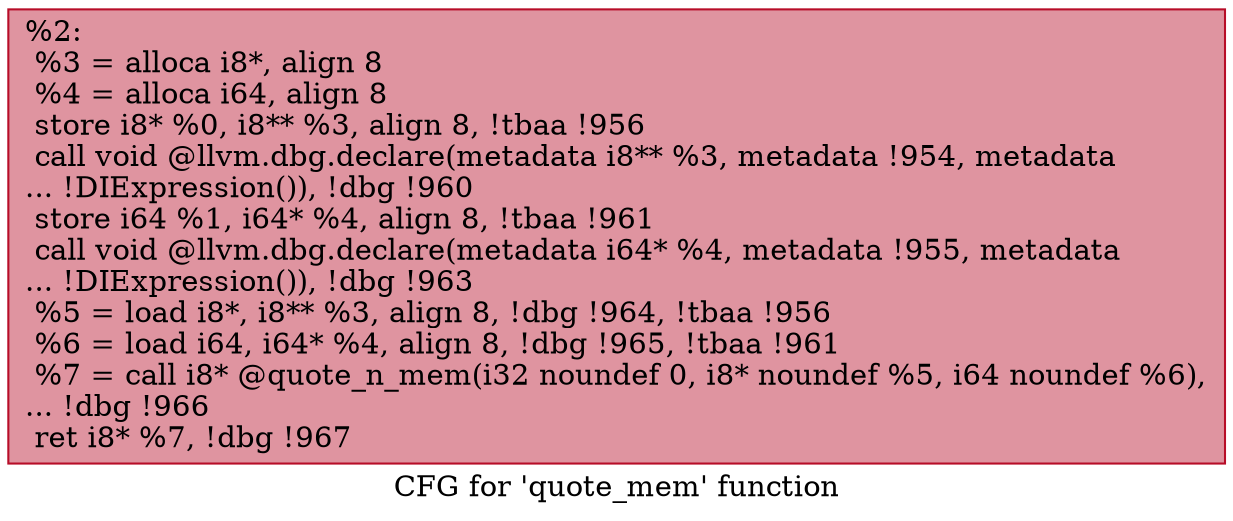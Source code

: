 digraph "CFG for 'quote_mem' function" {
	label="CFG for 'quote_mem' function";

	Node0x2291120 [shape=record,color="#b70d28ff", style=filled, fillcolor="#b70d2870",label="{%2:\l  %3 = alloca i8*, align 8\l  %4 = alloca i64, align 8\l  store i8* %0, i8** %3, align 8, !tbaa !956\l  call void @llvm.dbg.declare(metadata i8** %3, metadata !954, metadata\l... !DIExpression()), !dbg !960\l  store i64 %1, i64* %4, align 8, !tbaa !961\l  call void @llvm.dbg.declare(metadata i64* %4, metadata !955, metadata\l... !DIExpression()), !dbg !963\l  %5 = load i8*, i8** %3, align 8, !dbg !964, !tbaa !956\l  %6 = load i64, i64* %4, align 8, !dbg !965, !tbaa !961\l  %7 = call i8* @quote_n_mem(i32 noundef 0, i8* noundef %5, i64 noundef %6),\l... !dbg !966\l  ret i8* %7, !dbg !967\l}"];
}

